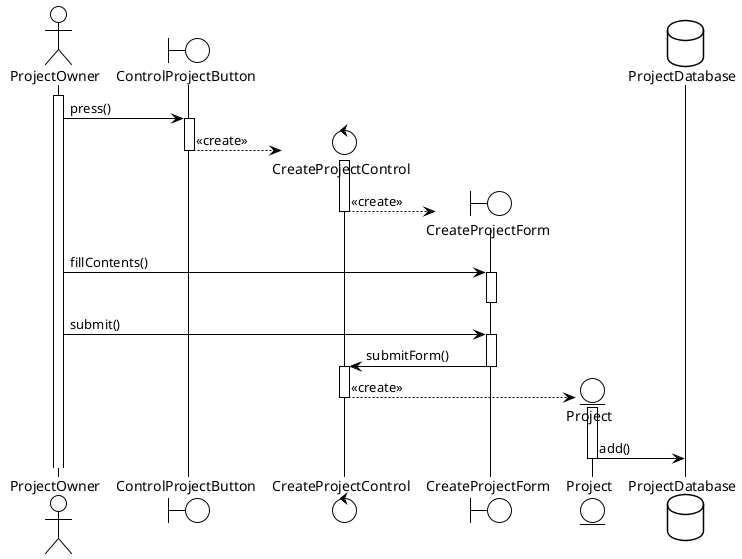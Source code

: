 @startuml CreateProject
!theme plain
actor ProjectOwner as PO
boundary ControlProjectButton as CPB
control CreateProjectControl as CPC
boundary CreateProjectForm as CPF
entity Project as P
database ProjectDatabase as PD

activate PO

PO -> CPB : press()
activate CPB
create CPC
CPB --> CPC : <<create>>
deactivate CPB
activate CPC
create CPF
CPC --> CPF : <<create>>
deactivate CPC
PO -> CPF : fillContents()
activate CPF
deactivate CPF
PO -> CPF : submit()
activate CPF
CPF -> CPC : submitForm()
deactivate CPF
activate CPC
create P
CPC --> P : <<create>>
deactivate CPC
activate P
P -> PD : add()
deactivate P
@enduml  
